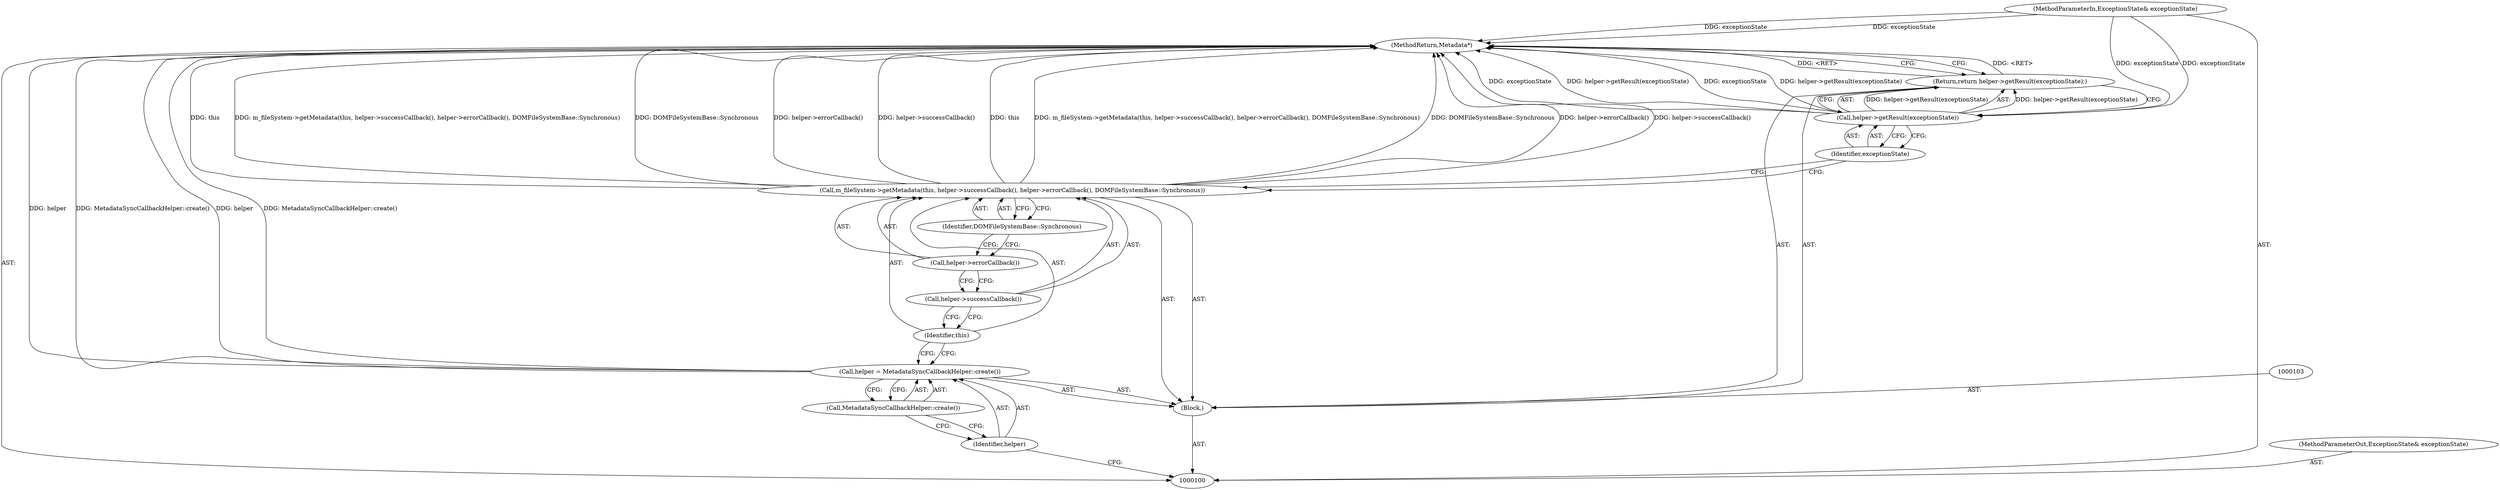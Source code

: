 digraph "1_Chrome_02c8303512ebed345011f7b545e2f418799be2f0_8" {
"1000115" [label="(MethodReturn,Metadata*)"];
"1000101" [label="(MethodParameterIn,ExceptionState& exceptionState)"];
"1000147" [label="(MethodParameterOut,ExceptionState& exceptionState)"];
"1000102" [label="(Block,)"];
"1000104" [label="(Call,helper = MetadataSyncCallbackHelper::create())"];
"1000105" [label="(Identifier,helper)"];
"1000106" [label="(Call,MetadataSyncCallbackHelper::create())"];
"1000108" [label="(Identifier,this)"];
"1000109" [label="(Call,helper->successCallback())"];
"1000107" [label="(Call,m_fileSystem->getMetadata(this, helper->successCallback(), helper->errorCallback(), DOMFileSystemBase::Synchronous))"];
"1000110" [label="(Call,helper->errorCallback())"];
"1000111" [label="(Identifier,DOMFileSystemBase::Synchronous)"];
"1000113" [label="(Call,helper->getResult(exceptionState))"];
"1000114" [label="(Identifier,exceptionState)"];
"1000112" [label="(Return,return helper->getResult(exceptionState);)"];
"1000115" -> "1000100"  [label="AST: "];
"1000115" -> "1000112"  [label="CFG: "];
"1000112" -> "1000115"  [label="DDG: <RET>"];
"1000107" -> "1000115"  [label="DDG: this"];
"1000107" -> "1000115"  [label="DDG: m_fileSystem->getMetadata(this, helper->successCallback(), helper->errorCallback(), DOMFileSystemBase::Synchronous)"];
"1000107" -> "1000115"  [label="DDG: DOMFileSystemBase::Synchronous"];
"1000107" -> "1000115"  [label="DDG: helper->errorCallback()"];
"1000107" -> "1000115"  [label="DDG: helper->successCallback()"];
"1000104" -> "1000115"  [label="DDG: helper"];
"1000104" -> "1000115"  [label="DDG: MetadataSyncCallbackHelper::create()"];
"1000113" -> "1000115"  [label="DDG: exceptionState"];
"1000113" -> "1000115"  [label="DDG: helper->getResult(exceptionState)"];
"1000101" -> "1000115"  [label="DDG: exceptionState"];
"1000101" -> "1000100"  [label="AST: "];
"1000101" -> "1000115"  [label="DDG: exceptionState"];
"1000101" -> "1000113"  [label="DDG: exceptionState"];
"1000147" -> "1000100"  [label="AST: "];
"1000102" -> "1000100"  [label="AST: "];
"1000103" -> "1000102"  [label="AST: "];
"1000104" -> "1000102"  [label="AST: "];
"1000107" -> "1000102"  [label="AST: "];
"1000112" -> "1000102"  [label="AST: "];
"1000104" -> "1000102"  [label="AST: "];
"1000104" -> "1000106"  [label="CFG: "];
"1000105" -> "1000104"  [label="AST: "];
"1000106" -> "1000104"  [label="AST: "];
"1000108" -> "1000104"  [label="CFG: "];
"1000104" -> "1000115"  [label="DDG: helper"];
"1000104" -> "1000115"  [label="DDG: MetadataSyncCallbackHelper::create()"];
"1000105" -> "1000104"  [label="AST: "];
"1000105" -> "1000100"  [label="CFG: "];
"1000106" -> "1000105"  [label="CFG: "];
"1000106" -> "1000104"  [label="AST: "];
"1000106" -> "1000105"  [label="CFG: "];
"1000104" -> "1000106"  [label="CFG: "];
"1000108" -> "1000107"  [label="AST: "];
"1000108" -> "1000104"  [label="CFG: "];
"1000109" -> "1000108"  [label="CFG: "];
"1000109" -> "1000107"  [label="AST: "];
"1000109" -> "1000108"  [label="CFG: "];
"1000110" -> "1000109"  [label="CFG: "];
"1000107" -> "1000102"  [label="AST: "];
"1000107" -> "1000111"  [label="CFG: "];
"1000108" -> "1000107"  [label="AST: "];
"1000109" -> "1000107"  [label="AST: "];
"1000110" -> "1000107"  [label="AST: "];
"1000111" -> "1000107"  [label="AST: "];
"1000114" -> "1000107"  [label="CFG: "];
"1000107" -> "1000115"  [label="DDG: this"];
"1000107" -> "1000115"  [label="DDG: m_fileSystem->getMetadata(this, helper->successCallback(), helper->errorCallback(), DOMFileSystemBase::Synchronous)"];
"1000107" -> "1000115"  [label="DDG: DOMFileSystemBase::Synchronous"];
"1000107" -> "1000115"  [label="DDG: helper->errorCallback()"];
"1000107" -> "1000115"  [label="DDG: helper->successCallback()"];
"1000110" -> "1000107"  [label="AST: "];
"1000110" -> "1000109"  [label="CFG: "];
"1000111" -> "1000110"  [label="CFG: "];
"1000111" -> "1000107"  [label="AST: "];
"1000111" -> "1000110"  [label="CFG: "];
"1000107" -> "1000111"  [label="CFG: "];
"1000113" -> "1000112"  [label="AST: "];
"1000113" -> "1000114"  [label="CFG: "];
"1000114" -> "1000113"  [label="AST: "];
"1000112" -> "1000113"  [label="CFG: "];
"1000113" -> "1000115"  [label="DDG: exceptionState"];
"1000113" -> "1000115"  [label="DDG: helper->getResult(exceptionState)"];
"1000113" -> "1000112"  [label="DDG: helper->getResult(exceptionState)"];
"1000101" -> "1000113"  [label="DDG: exceptionState"];
"1000114" -> "1000113"  [label="AST: "];
"1000114" -> "1000107"  [label="CFG: "];
"1000113" -> "1000114"  [label="CFG: "];
"1000112" -> "1000102"  [label="AST: "];
"1000112" -> "1000113"  [label="CFG: "];
"1000113" -> "1000112"  [label="AST: "];
"1000115" -> "1000112"  [label="CFG: "];
"1000112" -> "1000115"  [label="DDG: <RET>"];
"1000113" -> "1000112"  [label="DDG: helper->getResult(exceptionState)"];
}
